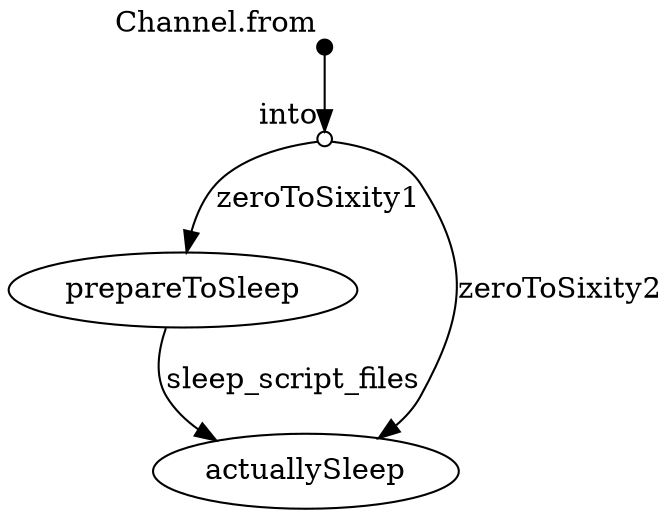 digraph dag {
p0 [shape=point,label="",fixedsize=true,width=0.1,xlabel="Channel.from"];
p1 [shape=circle,label="",fixedsize=true,width=0.1,xlabel="into"];
p0 -> p1;

p1 [shape=circle,label="",fixedsize=true,width=0.1,xlabel="into"];
p2 [label="prepareToSleep"];
p1 -> p2 [label="zeroToSixity1"];

p1 [shape=circle,label="",fixedsize=true,width=0.1,xlabel="into"];
p3 [label="actuallySleep"];
p1 -> p3 [label="zeroToSixity2"];

p2 [label="prepareToSleep"];
p3 [label="actuallySleep"];
p2 -> p3 [label="sleep_script_files"];

}
